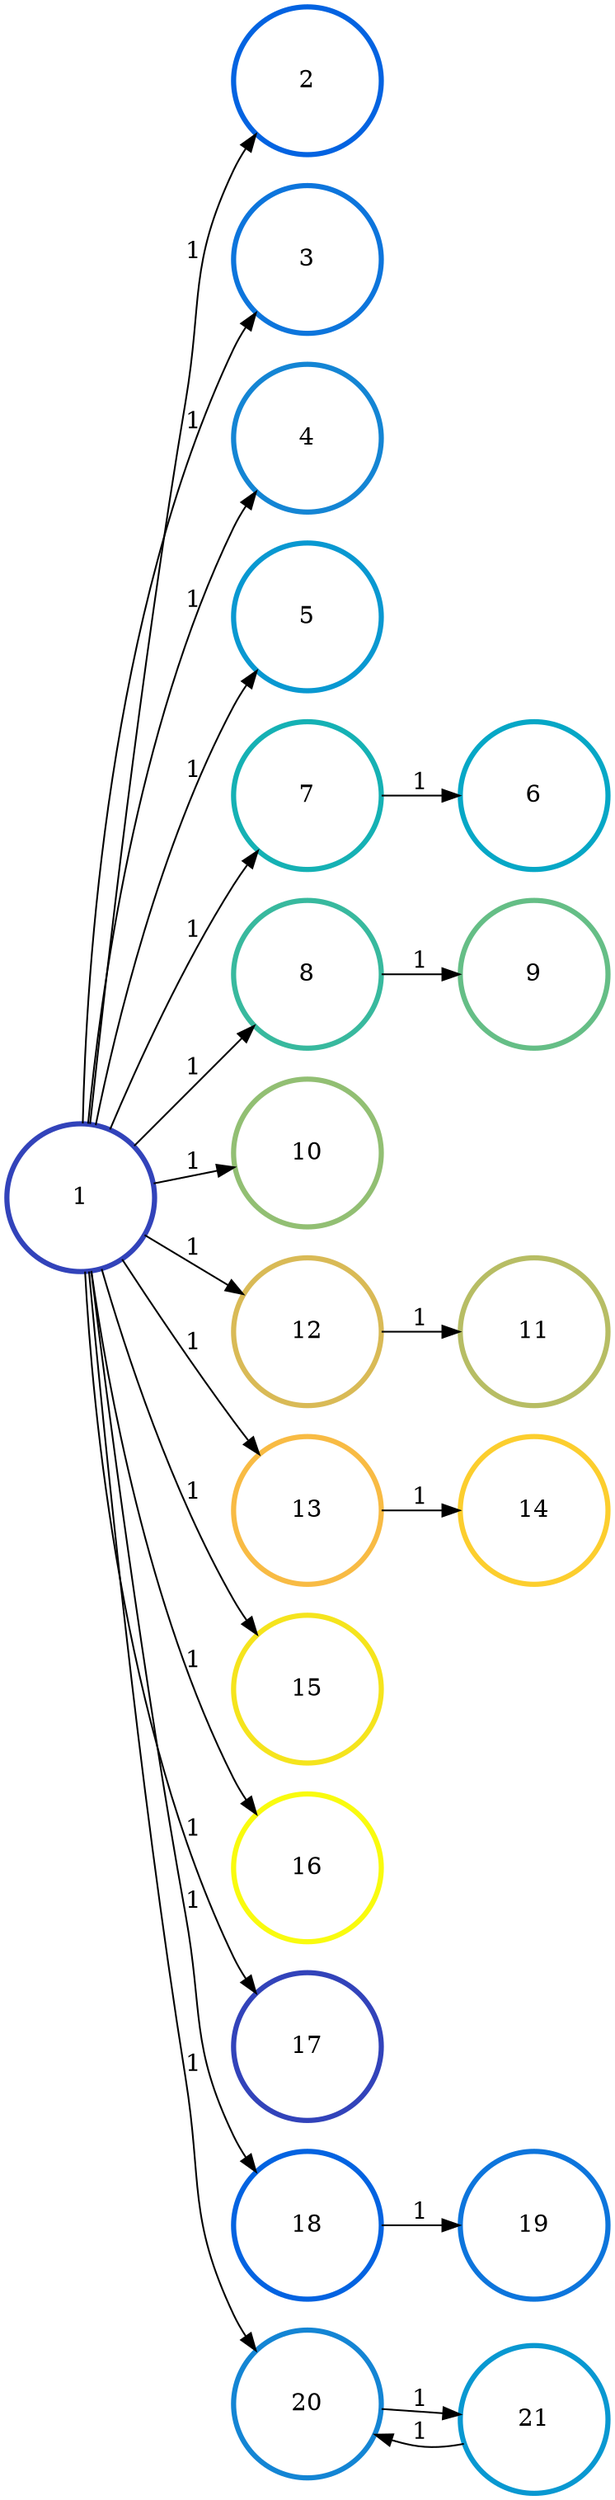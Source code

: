 digraph N {
	overlap="false"
	rankdir="LR"
	0 [label="1",width=1.2,height=1.2,style="",penwidth=3,color="#3243BA"]
	1 [label="2",width=1.2,height=1.2,style="",penwidth=3,color="#0363E1"]
	2 [label="3",width=1.2,height=1.2,style="",penwidth=3,color="#0D75DC"]
	3 [label="4",width=1.2,height=1.2,style="",penwidth=3,color="#1485D4"]
	4 [label="5",width=1.2,height=1.2,style="",penwidth=3,color="#0998D1"]
	5 [label="6",width=1.2,height=1.2,style="",penwidth=3,color="#06A7C6"]
	6 [label="7",width=1.2,height=1.2,style="",penwidth=3,color="#15B1B4"]
	7 [label="8",width=1.2,height=1.2,style="",penwidth=3,color="#38B99E"]
	8 [label="9",width=1.2,height=1.2,style="",penwidth=3,color="#65BE86"]
	9 [label="10",width=1.2,height=1.2,style="",penwidth=3,color="#92BF73"]
	10 [label="11",width=1.2,height=1.2,style="",penwidth=3,color="#B7BD64"]
	11 [label="12",width=1.2,height=1.2,style="",penwidth=3,color="#D9BA56"]
	12 [label="13",width=1.2,height=1.2,style="",penwidth=3,color="#F8BB44"]
	13 [label="14",width=1.2,height=1.2,style="",penwidth=3,color="#FCCE2E"]
	14 [label="15",width=1.2,height=1.2,style="",penwidth=3,color="#F5E41D"]
	15 [label="16",width=1.2,height=1.2,style="",penwidth=3,color="#F9FB0E"]
	16 [label="17",width=1.2,height=1.2,style="",penwidth=3,color="#3243BA"]
	17 [label="18",width=1.2,height=1.2,style="",penwidth=3,color="#0363E1"]
	18 [label="19",width=1.2,height=1.2,style="",penwidth=3,color="#0D75DC"]
	19 [label="20",width=1.2,height=1.2,style="",penwidth=3,color="#1485D4"]
	20 [label="21",width=1.2,height=1.2,style="",penwidth=3,color="#0998D1"]
	0 -> 1 [penwidth=1,color=black,label="1"]
	0 -> 2 [penwidth=1,color=black,label="1"]
	0 -> 3 [penwidth=1,color=black,label="1"]
	0 -> 4 [penwidth=1,color=black,label="1"]
	0 -> 6 [penwidth=1,color=black,label="1"]
	0 -> 7 [penwidth=1,color=black,label="1"]
	0 -> 9 [penwidth=1,color=black,label="1"]
	0 -> 11 [penwidth=1,color=black,label="1"]
	0 -> 12 [penwidth=1,color=black,label="1"]
	0 -> 14 [penwidth=1,color=black,label="1"]
	0 -> 15 [penwidth=1,color=black,label="1"]
	0 -> 16 [penwidth=1,color=black,label="1"]
	0 -> 17 [penwidth=1,color=black,label="1"]
	0 -> 19 [penwidth=1,color=black,label="1"]
	6 -> 5 [penwidth=1,color=black,label="1"]
	7 -> 8 [penwidth=1,color=black,label="1"]
	11 -> 10 [penwidth=1,color=black,label="1"]
	12 -> 13 [penwidth=1,color=black,label="1"]
	17 -> 18 [penwidth=1,color=black,label="1"]
	19 -> 20 [penwidth=1,color=black,label="1"]
	20 -> 19 [penwidth=1,color=black,label="1"]
}
